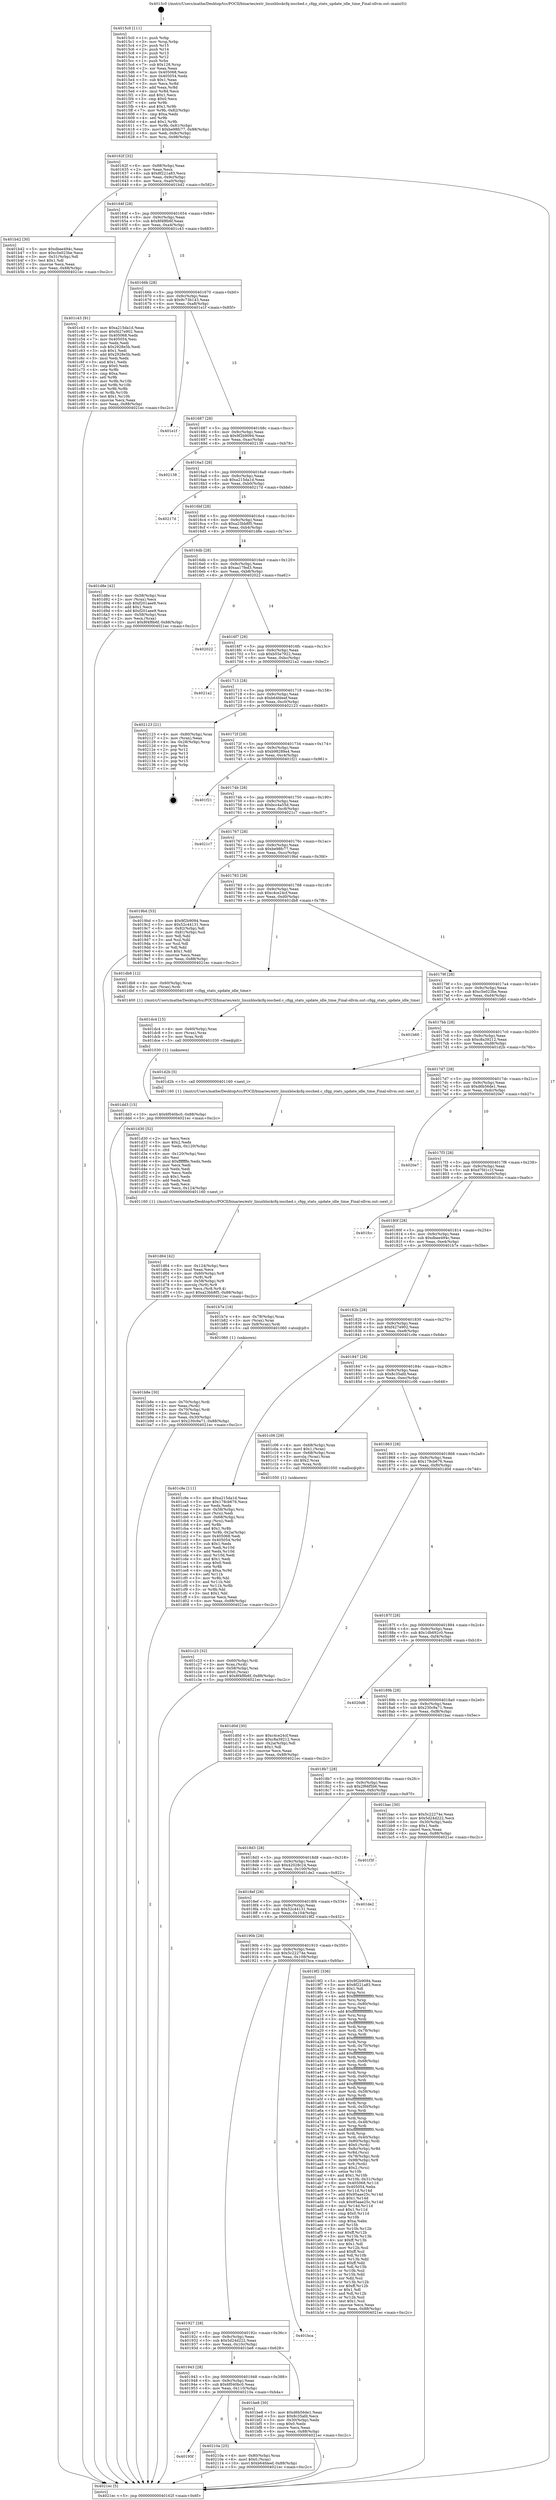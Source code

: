 digraph "0x4015c0" {
  label = "0x4015c0 (/mnt/c/Users/mathe/Desktop/tcc/POCII/binaries/extr_linuxblockcfq-iosched.c_cfqg_stats_update_idle_time_Final-ollvm.out::main(0))"
  labelloc = "t"
  node[shape=record]

  Entry [label="",width=0.3,height=0.3,shape=circle,fillcolor=black,style=filled]
  "0x40162f" [label="{
     0x40162f [32]\l
     | [instrs]\l
     &nbsp;&nbsp;0x40162f \<+6\>: mov -0x88(%rbp),%eax\l
     &nbsp;&nbsp;0x401635 \<+2\>: mov %eax,%ecx\l
     &nbsp;&nbsp;0x401637 \<+6\>: sub $0x8f221a83,%ecx\l
     &nbsp;&nbsp;0x40163d \<+6\>: mov %eax,-0x9c(%rbp)\l
     &nbsp;&nbsp;0x401643 \<+6\>: mov %ecx,-0xa0(%rbp)\l
     &nbsp;&nbsp;0x401649 \<+6\>: je 0000000000401b42 \<main+0x582\>\l
  }"]
  "0x401b42" [label="{
     0x401b42 [30]\l
     | [instrs]\l
     &nbsp;&nbsp;0x401b42 \<+5\>: mov $0xdbee494c,%eax\l
     &nbsp;&nbsp;0x401b47 \<+5\>: mov $0xc5e023be,%ecx\l
     &nbsp;&nbsp;0x401b4c \<+3\>: mov -0x31(%rbp),%dl\l
     &nbsp;&nbsp;0x401b4f \<+3\>: test $0x1,%dl\l
     &nbsp;&nbsp;0x401b52 \<+3\>: cmovne %ecx,%eax\l
     &nbsp;&nbsp;0x401b55 \<+6\>: mov %eax,-0x88(%rbp)\l
     &nbsp;&nbsp;0x401b5b \<+5\>: jmp 00000000004021ec \<main+0xc2c\>\l
  }"]
  "0x40164f" [label="{
     0x40164f [28]\l
     | [instrs]\l
     &nbsp;&nbsp;0x40164f \<+5\>: jmp 0000000000401654 \<main+0x94\>\l
     &nbsp;&nbsp;0x401654 \<+6\>: mov -0x9c(%rbp),%eax\l
     &nbsp;&nbsp;0x40165a \<+5\>: sub $0x8f4f8b6f,%eax\l
     &nbsp;&nbsp;0x40165f \<+6\>: mov %eax,-0xa4(%rbp)\l
     &nbsp;&nbsp;0x401665 \<+6\>: je 0000000000401c43 \<main+0x683\>\l
  }"]
  Exit [label="",width=0.3,height=0.3,shape=circle,fillcolor=black,style=filled,peripheries=2]
  "0x401c43" [label="{
     0x401c43 [91]\l
     | [instrs]\l
     &nbsp;&nbsp;0x401c43 \<+5\>: mov $0xa215da1d,%eax\l
     &nbsp;&nbsp;0x401c48 \<+5\>: mov $0xf427e902,%ecx\l
     &nbsp;&nbsp;0x401c4d \<+7\>: mov 0x405068,%edx\l
     &nbsp;&nbsp;0x401c54 \<+7\>: mov 0x405054,%esi\l
     &nbsp;&nbsp;0x401c5b \<+2\>: mov %edx,%edi\l
     &nbsp;&nbsp;0x401c5d \<+6\>: sub $0x2928e5b,%edi\l
     &nbsp;&nbsp;0x401c63 \<+3\>: sub $0x1,%edi\l
     &nbsp;&nbsp;0x401c66 \<+6\>: add $0x2928e5b,%edi\l
     &nbsp;&nbsp;0x401c6c \<+3\>: imul %edi,%edx\l
     &nbsp;&nbsp;0x401c6f \<+3\>: and $0x1,%edx\l
     &nbsp;&nbsp;0x401c72 \<+3\>: cmp $0x0,%edx\l
     &nbsp;&nbsp;0x401c75 \<+4\>: sete %r8b\l
     &nbsp;&nbsp;0x401c79 \<+3\>: cmp $0xa,%esi\l
     &nbsp;&nbsp;0x401c7c \<+4\>: setl %r9b\l
     &nbsp;&nbsp;0x401c80 \<+3\>: mov %r8b,%r10b\l
     &nbsp;&nbsp;0x401c83 \<+3\>: and %r9b,%r10b\l
     &nbsp;&nbsp;0x401c86 \<+3\>: xor %r9b,%r8b\l
     &nbsp;&nbsp;0x401c89 \<+3\>: or %r8b,%r10b\l
     &nbsp;&nbsp;0x401c8c \<+4\>: test $0x1,%r10b\l
     &nbsp;&nbsp;0x401c90 \<+3\>: cmovne %ecx,%eax\l
     &nbsp;&nbsp;0x401c93 \<+6\>: mov %eax,-0x88(%rbp)\l
     &nbsp;&nbsp;0x401c99 \<+5\>: jmp 00000000004021ec \<main+0xc2c\>\l
  }"]
  "0x40166b" [label="{
     0x40166b [28]\l
     | [instrs]\l
     &nbsp;&nbsp;0x40166b \<+5\>: jmp 0000000000401670 \<main+0xb0\>\l
     &nbsp;&nbsp;0x401670 \<+6\>: mov -0x9c(%rbp),%eax\l
     &nbsp;&nbsp;0x401676 \<+5\>: sub $0x9c73b143,%eax\l
     &nbsp;&nbsp;0x40167b \<+6\>: mov %eax,-0xa8(%rbp)\l
     &nbsp;&nbsp;0x401681 \<+6\>: je 0000000000401e1f \<main+0x85f\>\l
  }"]
  "0x40195f" [label="{
     0x40195f\l
  }", style=dashed]
  "0x401e1f" [label="{
     0x401e1f\l
  }", style=dashed]
  "0x401687" [label="{
     0x401687 [28]\l
     | [instrs]\l
     &nbsp;&nbsp;0x401687 \<+5\>: jmp 000000000040168c \<main+0xcc\>\l
     &nbsp;&nbsp;0x40168c \<+6\>: mov -0x9c(%rbp),%eax\l
     &nbsp;&nbsp;0x401692 \<+5\>: sub $0x9f2b9094,%eax\l
     &nbsp;&nbsp;0x401697 \<+6\>: mov %eax,-0xac(%rbp)\l
     &nbsp;&nbsp;0x40169d \<+6\>: je 0000000000402138 \<main+0xb78\>\l
  }"]
  "0x40210a" [label="{
     0x40210a [25]\l
     | [instrs]\l
     &nbsp;&nbsp;0x40210a \<+4\>: mov -0x80(%rbp),%rax\l
     &nbsp;&nbsp;0x40210e \<+6\>: movl $0x0,(%rax)\l
     &nbsp;&nbsp;0x402114 \<+10\>: movl $0xb64fdeef,-0x88(%rbp)\l
     &nbsp;&nbsp;0x40211e \<+5\>: jmp 00000000004021ec \<main+0xc2c\>\l
  }"]
  "0x402138" [label="{
     0x402138\l
  }", style=dashed]
  "0x4016a3" [label="{
     0x4016a3 [28]\l
     | [instrs]\l
     &nbsp;&nbsp;0x4016a3 \<+5\>: jmp 00000000004016a8 \<main+0xe8\>\l
     &nbsp;&nbsp;0x4016a8 \<+6\>: mov -0x9c(%rbp),%eax\l
     &nbsp;&nbsp;0x4016ae \<+5\>: sub $0xa215da1d,%eax\l
     &nbsp;&nbsp;0x4016b3 \<+6\>: mov %eax,-0xb0(%rbp)\l
     &nbsp;&nbsp;0x4016b9 \<+6\>: je 000000000040217d \<main+0xbbd\>\l
  }"]
  "0x401dd3" [label="{
     0x401dd3 [15]\l
     | [instrs]\l
     &nbsp;&nbsp;0x401dd3 \<+10\>: movl $0x6f040bc0,-0x88(%rbp)\l
     &nbsp;&nbsp;0x401ddd \<+5\>: jmp 00000000004021ec \<main+0xc2c\>\l
  }"]
  "0x40217d" [label="{
     0x40217d\l
  }", style=dashed]
  "0x4016bf" [label="{
     0x4016bf [28]\l
     | [instrs]\l
     &nbsp;&nbsp;0x4016bf \<+5\>: jmp 00000000004016c4 \<main+0x104\>\l
     &nbsp;&nbsp;0x4016c4 \<+6\>: mov -0x9c(%rbp),%eax\l
     &nbsp;&nbsp;0x4016ca \<+5\>: sub $0xa23bb8f5,%eax\l
     &nbsp;&nbsp;0x4016cf \<+6\>: mov %eax,-0xb4(%rbp)\l
     &nbsp;&nbsp;0x4016d5 \<+6\>: je 0000000000401d8e \<main+0x7ce\>\l
  }"]
  "0x401dc4" [label="{
     0x401dc4 [15]\l
     | [instrs]\l
     &nbsp;&nbsp;0x401dc4 \<+4\>: mov -0x60(%rbp),%rax\l
     &nbsp;&nbsp;0x401dc8 \<+3\>: mov (%rax),%rax\l
     &nbsp;&nbsp;0x401dcb \<+3\>: mov %rax,%rdi\l
     &nbsp;&nbsp;0x401dce \<+5\>: call 0000000000401030 \<free@plt\>\l
     | [calls]\l
     &nbsp;&nbsp;0x401030 \{1\} (unknown)\l
  }"]
  "0x401d8e" [label="{
     0x401d8e [42]\l
     | [instrs]\l
     &nbsp;&nbsp;0x401d8e \<+4\>: mov -0x58(%rbp),%rax\l
     &nbsp;&nbsp;0x401d92 \<+2\>: mov (%rax),%ecx\l
     &nbsp;&nbsp;0x401d94 \<+6\>: sub $0xf201aee9,%ecx\l
     &nbsp;&nbsp;0x401d9a \<+3\>: add $0x1,%ecx\l
     &nbsp;&nbsp;0x401d9d \<+6\>: add $0xf201aee9,%ecx\l
     &nbsp;&nbsp;0x401da3 \<+4\>: mov -0x58(%rbp),%rax\l
     &nbsp;&nbsp;0x401da7 \<+2\>: mov %ecx,(%rax)\l
     &nbsp;&nbsp;0x401da9 \<+10\>: movl $0x8f4f8b6f,-0x88(%rbp)\l
     &nbsp;&nbsp;0x401db3 \<+5\>: jmp 00000000004021ec \<main+0xc2c\>\l
  }"]
  "0x4016db" [label="{
     0x4016db [28]\l
     | [instrs]\l
     &nbsp;&nbsp;0x4016db \<+5\>: jmp 00000000004016e0 \<main+0x120\>\l
     &nbsp;&nbsp;0x4016e0 \<+6\>: mov -0x9c(%rbp),%eax\l
     &nbsp;&nbsp;0x4016e6 \<+5\>: sub $0xaa17fed3,%eax\l
     &nbsp;&nbsp;0x4016eb \<+6\>: mov %eax,-0xb8(%rbp)\l
     &nbsp;&nbsp;0x4016f1 \<+6\>: je 0000000000402022 \<main+0xa62\>\l
  }"]
  "0x401d64" [label="{
     0x401d64 [42]\l
     | [instrs]\l
     &nbsp;&nbsp;0x401d64 \<+6\>: mov -0x124(%rbp),%ecx\l
     &nbsp;&nbsp;0x401d6a \<+3\>: imul %eax,%ecx\l
     &nbsp;&nbsp;0x401d6d \<+4\>: mov -0x60(%rbp),%r8\l
     &nbsp;&nbsp;0x401d71 \<+3\>: mov (%r8),%r8\l
     &nbsp;&nbsp;0x401d74 \<+4\>: mov -0x58(%rbp),%r9\l
     &nbsp;&nbsp;0x401d78 \<+3\>: movslq (%r9),%r9\l
     &nbsp;&nbsp;0x401d7b \<+4\>: mov %ecx,(%r8,%r9,4)\l
     &nbsp;&nbsp;0x401d7f \<+10\>: movl $0xa23bb8f5,-0x88(%rbp)\l
     &nbsp;&nbsp;0x401d89 \<+5\>: jmp 00000000004021ec \<main+0xc2c\>\l
  }"]
  "0x402022" [label="{
     0x402022\l
  }", style=dashed]
  "0x4016f7" [label="{
     0x4016f7 [28]\l
     | [instrs]\l
     &nbsp;&nbsp;0x4016f7 \<+5\>: jmp 00000000004016fc \<main+0x13c\>\l
     &nbsp;&nbsp;0x4016fc \<+6\>: mov -0x9c(%rbp),%eax\l
     &nbsp;&nbsp;0x401702 \<+5\>: sub $0xb55e7922,%eax\l
     &nbsp;&nbsp;0x401707 \<+6\>: mov %eax,-0xbc(%rbp)\l
     &nbsp;&nbsp;0x40170d \<+6\>: je 00000000004021a2 \<main+0xbe2\>\l
  }"]
  "0x401d30" [label="{
     0x401d30 [52]\l
     | [instrs]\l
     &nbsp;&nbsp;0x401d30 \<+2\>: xor %ecx,%ecx\l
     &nbsp;&nbsp;0x401d32 \<+5\>: mov $0x2,%edx\l
     &nbsp;&nbsp;0x401d37 \<+6\>: mov %edx,-0x120(%rbp)\l
     &nbsp;&nbsp;0x401d3d \<+1\>: cltd\l
     &nbsp;&nbsp;0x401d3e \<+6\>: mov -0x120(%rbp),%esi\l
     &nbsp;&nbsp;0x401d44 \<+2\>: idiv %esi\l
     &nbsp;&nbsp;0x401d46 \<+6\>: imul $0xfffffffe,%edx,%edx\l
     &nbsp;&nbsp;0x401d4c \<+2\>: mov %ecx,%edi\l
     &nbsp;&nbsp;0x401d4e \<+2\>: sub %edx,%edi\l
     &nbsp;&nbsp;0x401d50 \<+2\>: mov %ecx,%edx\l
     &nbsp;&nbsp;0x401d52 \<+3\>: sub $0x1,%edx\l
     &nbsp;&nbsp;0x401d55 \<+2\>: add %edx,%edi\l
     &nbsp;&nbsp;0x401d57 \<+2\>: sub %edi,%ecx\l
     &nbsp;&nbsp;0x401d59 \<+6\>: mov %ecx,-0x124(%rbp)\l
     &nbsp;&nbsp;0x401d5f \<+5\>: call 0000000000401160 \<next_i\>\l
     | [calls]\l
     &nbsp;&nbsp;0x401160 \{1\} (/mnt/c/Users/mathe/Desktop/tcc/POCII/binaries/extr_linuxblockcfq-iosched.c_cfqg_stats_update_idle_time_Final-ollvm.out::next_i)\l
  }"]
  "0x4021a2" [label="{
     0x4021a2\l
  }", style=dashed]
  "0x401713" [label="{
     0x401713 [28]\l
     | [instrs]\l
     &nbsp;&nbsp;0x401713 \<+5\>: jmp 0000000000401718 \<main+0x158\>\l
     &nbsp;&nbsp;0x401718 \<+6\>: mov -0x9c(%rbp),%eax\l
     &nbsp;&nbsp;0x40171e \<+5\>: sub $0xb64fdeef,%eax\l
     &nbsp;&nbsp;0x401723 \<+6\>: mov %eax,-0xc0(%rbp)\l
     &nbsp;&nbsp;0x401729 \<+6\>: je 0000000000402123 \<main+0xb63\>\l
  }"]
  "0x401c23" [label="{
     0x401c23 [32]\l
     | [instrs]\l
     &nbsp;&nbsp;0x401c23 \<+4\>: mov -0x60(%rbp),%rdi\l
     &nbsp;&nbsp;0x401c27 \<+3\>: mov %rax,(%rdi)\l
     &nbsp;&nbsp;0x401c2a \<+4\>: mov -0x58(%rbp),%rax\l
     &nbsp;&nbsp;0x401c2e \<+6\>: movl $0x0,(%rax)\l
     &nbsp;&nbsp;0x401c34 \<+10\>: movl $0x8f4f8b6f,-0x88(%rbp)\l
     &nbsp;&nbsp;0x401c3e \<+5\>: jmp 00000000004021ec \<main+0xc2c\>\l
  }"]
  "0x402123" [label="{
     0x402123 [21]\l
     | [instrs]\l
     &nbsp;&nbsp;0x402123 \<+4\>: mov -0x80(%rbp),%rax\l
     &nbsp;&nbsp;0x402127 \<+2\>: mov (%rax),%eax\l
     &nbsp;&nbsp;0x402129 \<+4\>: lea -0x28(%rbp),%rsp\l
     &nbsp;&nbsp;0x40212d \<+1\>: pop %rbx\l
     &nbsp;&nbsp;0x40212e \<+2\>: pop %r12\l
     &nbsp;&nbsp;0x402130 \<+2\>: pop %r13\l
     &nbsp;&nbsp;0x402132 \<+2\>: pop %r14\l
     &nbsp;&nbsp;0x402134 \<+2\>: pop %r15\l
     &nbsp;&nbsp;0x402136 \<+1\>: pop %rbp\l
     &nbsp;&nbsp;0x402137 \<+1\>: ret\l
  }"]
  "0x40172f" [label="{
     0x40172f [28]\l
     | [instrs]\l
     &nbsp;&nbsp;0x40172f \<+5\>: jmp 0000000000401734 \<main+0x174\>\l
     &nbsp;&nbsp;0x401734 \<+6\>: mov -0x9c(%rbp),%eax\l
     &nbsp;&nbsp;0x40173a \<+5\>: sub $0xb98289a4,%eax\l
     &nbsp;&nbsp;0x40173f \<+6\>: mov %eax,-0xc4(%rbp)\l
     &nbsp;&nbsp;0x401745 \<+6\>: je 0000000000401f21 \<main+0x961\>\l
  }"]
  "0x401943" [label="{
     0x401943 [28]\l
     | [instrs]\l
     &nbsp;&nbsp;0x401943 \<+5\>: jmp 0000000000401948 \<main+0x388\>\l
     &nbsp;&nbsp;0x401948 \<+6\>: mov -0x9c(%rbp),%eax\l
     &nbsp;&nbsp;0x40194e \<+5\>: sub $0x6f040bc0,%eax\l
     &nbsp;&nbsp;0x401953 \<+6\>: mov %eax,-0x110(%rbp)\l
     &nbsp;&nbsp;0x401959 \<+6\>: je 000000000040210a \<main+0xb4a\>\l
  }"]
  "0x401f21" [label="{
     0x401f21\l
  }", style=dashed]
  "0x40174b" [label="{
     0x40174b [28]\l
     | [instrs]\l
     &nbsp;&nbsp;0x40174b \<+5\>: jmp 0000000000401750 \<main+0x190\>\l
     &nbsp;&nbsp;0x401750 \<+6\>: mov -0x9c(%rbp),%eax\l
     &nbsp;&nbsp;0x401756 \<+5\>: sub $0xbcc4a55d,%eax\l
     &nbsp;&nbsp;0x40175b \<+6\>: mov %eax,-0xc8(%rbp)\l
     &nbsp;&nbsp;0x401761 \<+6\>: je 00000000004021c7 \<main+0xc07\>\l
  }"]
  "0x401be8" [label="{
     0x401be8 [30]\l
     | [instrs]\l
     &nbsp;&nbsp;0x401be8 \<+5\>: mov $0xd6b56de1,%eax\l
     &nbsp;&nbsp;0x401bed \<+5\>: mov $0x8c35afd,%ecx\l
     &nbsp;&nbsp;0x401bf2 \<+3\>: mov -0x30(%rbp),%edx\l
     &nbsp;&nbsp;0x401bf5 \<+3\>: cmp $0x0,%edx\l
     &nbsp;&nbsp;0x401bf8 \<+3\>: cmove %ecx,%eax\l
     &nbsp;&nbsp;0x401bfb \<+6\>: mov %eax,-0x88(%rbp)\l
     &nbsp;&nbsp;0x401c01 \<+5\>: jmp 00000000004021ec \<main+0xc2c\>\l
  }"]
  "0x4021c7" [label="{
     0x4021c7\l
  }", style=dashed]
  "0x401767" [label="{
     0x401767 [28]\l
     | [instrs]\l
     &nbsp;&nbsp;0x401767 \<+5\>: jmp 000000000040176c \<main+0x1ac\>\l
     &nbsp;&nbsp;0x40176c \<+6\>: mov -0x9c(%rbp),%eax\l
     &nbsp;&nbsp;0x401772 \<+5\>: sub $0xbe98fc77,%eax\l
     &nbsp;&nbsp;0x401777 \<+6\>: mov %eax,-0xcc(%rbp)\l
     &nbsp;&nbsp;0x40177d \<+6\>: je 00000000004019bd \<main+0x3fd\>\l
  }"]
  "0x401927" [label="{
     0x401927 [28]\l
     | [instrs]\l
     &nbsp;&nbsp;0x401927 \<+5\>: jmp 000000000040192c \<main+0x36c\>\l
     &nbsp;&nbsp;0x40192c \<+6\>: mov -0x9c(%rbp),%eax\l
     &nbsp;&nbsp;0x401932 \<+5\>: sub $0x5d24d222,%eax\l
     &nbsp;&nbsp;0x401937 \<+6\>: mov %eax,-0x10c(%rbp)\l
     &nbsp;&nbsp;0x40193d \<+6\>: je 0000000000401be8 \<main+0x628\>\l
  }"]
  "0x4019bd" [label="{
     0x4019bd [53]\l
     | [instrs]\l
     &nbsp;&nbsp;0x4019bd \<+5\>: mov $0x9f2b9094,%eax\l
     &nbsp;&nbsp;0x4019c2 \<+5\>: mov $0x52c44131,%ecx\l
     &nbsp;&nbsp;0x4019c7 \<+6\>: mov -0x82(%rbp),%dl\l
     &nbsp;&nbsp;0x4019cd \<+7\>: mov -0x81(%rbp),%sil\l
     &nbsp;&nbsp;0x4019d4 \<+3\>: mov %dl,%dil\l
     &nbsp;&nbsp;0x4019d7 \<+3\>: and %sil,%dil\l
     &nbsp;&nbsp;0x4019da \<+3\>: xor %sil,%dl\l
     &nbsp;&nbsp;0x4019dd \<+3\>: or %dl,%dil\l
     &nbsp;&nbsp;0x4019e0 \<+4\>: test $0x1,%dil\l
     &nbsp;&nbsp;0x4019e4 \<+3\>: cmovne %ecx,%eax\l
     &nbsp;&nbsp;0x4019e7 \<+6\>: mov %eax,-0x88(%rbp)\l
     &nbsp;&nbsp;0x4019ed \<+5\>: jmp 00000000004021ec \<main+0xc2c\>\l
  }"]
  "0x401783" [label="{
     0x401783 [28]\l
     | [instrs]\l
     &nbsp;&nbsp;0x401783 \<+5\>: jmp 0000000000401788 \<main+0x1c8\>\l
     &nbsp;&nbsp;0x401788 \<+6\>: mov -0x9c(%rbp),%eax\l
     &nbsp;&nbsp;0x40178e \<+5\>: sub $0xc4ce24cf,%eax\l
     &nbsp;&nbsp;0x401793 \<+6\>: mov %eax,-0xd0(%rbp)\l
     &nbsp;&nbsp;0x401799 \<+6\>: je 0000000000401db8 \<main+0x7f8\>\l
  }"]
  "0x4021ec" [label="{
     0x4021ec [5]\l
     | [instrs]\l
     &nbsp;&nbsp;0x4021ec \<+5\>: jmp 000000000040162f \<main+0x6f\>\l
  }"]
  "0x4015c0" [label="{
     0x4015c0 [111]\l
     | [instrs]\l
     &nbsp;&nbsp;0x4015c0 \<+1\>: push %rbp\l
     &nbsp;&nbsp;0x4015c1 \<+3\>: mov %rsp,%rbp\l
     &nbsp;&nbsp;0x4015c4 \<+2\>: push %r15\l
     &nbsp;&nbsp;0x4015c6 \<+2\>: push %r14\l
     &nbsp;&nbsp;0x4015c8 \<+2\>: push %r13\l
     &nbsp;&nbsp;0x4015ca \<+2\>: push %r12\l
     &nbsp;&nbsp;0x4015cc \<+1\>: push %rbx\l
     &nbsp;&nbsp;0x4015cd \<+7\>: sub $0x128,%rsp\l
     &nbsp;&nbsp;0x4015d4 \<+2\>: xor %eax,%eax\l
     &nbsp;&nbsp;0x4015d6 \<+7\>: mov 0x405068,%ecx\l
     &nbsp;&nbsp;0x4015dd \<+7\>: mov 0x405054,%edx\l
     &nbsp;&nbsp;0x4015e4 \<+3\>: sub $0x1,%eax\l
     &nbsp;&nbsp;0x4015e7 \<+3\>: mov %ecx,%r8d\l
     &nbsp;&nbsp;0x4015ea \<+3\>: add %eax,%r8d\l
     &nbsp;&nbsp;0x4015ed \<+4\>: imul %r8d,%ecx\l
     &nbsp;&nbsp;0x4015f1 \<+3\>: and $0x1,%ecx\l
     &nbsp;&nbsp;0x4015f4 \<+3\>: cmp $0x0,%ecx\l
     &nbsp;&nbsp;0x4015f7 \<+4\>: sete %r9b\l
     &nbsp;&nbsp;0x4015fb \<+4\>: and $0x1,%r9b\l
     &nbsp;&nbsp;0x4015ff \<+7\>: mov %r9b,-0x82(%rbp)\l
     &nbsp;&nbsp;0x401606 \<+3\>: cmp $0xa,%edx\l
     &nbsp;&nbsp;0x401609 \<+4\>: setl %r9b\l
     &nbsp;&nbsp;0x40160d \<+4\>: and $0x1,%r9b\l
     &nbsp;&nbsp;0x401611 \<+7\>: mov %r9b,-0x81(%rbp)\l
     &nbsp;&nbsp;0x401618 \<+10\>: movl $0xbe98fc77,-0x88(%rbp)\l
     &nbsp;&nbsp;0x401622 \<+6\>: mov %edi,-0x8c(%rbp)\l
     &nbsp;&nbsp;0x401628 \<+7\>: mov %rsi,-0x98(%rbp)\l
  }"]
  "0x401bca" [label="{
     0x401bca\l
  }", style=dashed]
  "0x401db8" [label="{
     0x401db8 [12]\l
     | [instrs]\l
     &nbsp;&nbsp;0x401db8 \<+4\>: mov -0x60(%rbp),%rax\l
     &nbsp;&nbsp;0x401dbc \<+3\>: mov (%rax),%rdi\l
     &nbsp;&nbsp;0x401dbf \<+5\>: call 0000000000401400 \<cfqg_stats_update_idle_time\>\l
     | [calls]\l
     &nbsp;&nbsp;0x401400 \{1\} (/mnt/c/Users/mathe/Desktop/tcc/POCII/binaries/extr_linuxblockcfq-iosched.c_cfqg_stats_update_idle_time_Final-ollvm.out::cfqg_stats_update_idle_time)\l
  }"]
  "0x40179f" [label="{
     0x40179f [28]\l
     | [instrs]\l
     &nbsp;&nbsp;0x40179f \<+5\>: jmp 00000000004017a4 \<main+0x1e4\>\l
     &nbsp;&nbsp;0x4017a4 \<+6\>: mov -0x9c(%rbp),%eax\l
     &nbsp;&nbsp;0x4017aa \<+5\>: sub $0xc5e023be,%eax\l
     &nbsp;&nbsp;0x4017af \<+6\>: mov %eax,-0xd4(%rbp)\l
     &nbsp;&nbsp;0x4017b5 \<+6\>: je 0000000000401b60 \<main+0x5a0\>\l
  }"]
  "0x401b8e" [label="{
     0x401b8e [30]\l
     | [instrs]\l
     &nbsp;&nbsp;0x401b8e \<+4\>: mov -0x70(%rbp),%rdi\l
     &nbsp;&nbsp;0x401b92 \<+2\>: mov %eax,(%rdi)\l
     &nbsp;&nbsp;0x401b94 \<+4\>: mov -0x70(%rbp),%rdi\l
     &nbsp;&nbsp;0x401b98 \<+2\>: mov (%rdi),%eax\l
     &nbsp;&nbsp;0x401b9a \<+3\>: mov %eax,-0x30(%rbp)\l
     &nbsp;&nbsp;0x401b9d \<+10\>: movl $0x230c9a71,-0x88(%rbp)\l
     &nbsp;&nbsp;0x401ba7 \<+5\>: jmp 00000000004021ec \<main+0xc2c\>\l
  }"]
  "0x401b60" [label="{
     0x401b60\l
  }", style=dashed]
  "0x4017bb" [label="{
     0x4017bb [28]\l
     | [instrs]\l
     &nbsp;&nbsp;0x4017bb \<+5\>: jmp 00000000004017c0 \<main+0x200\>\l
     &nbsp;&nbsp;0x4017c0 \<+6\>: mov -0x9c(%rbp),%eax\l
     &nbsp;&nbsp;0x4017c6 \<+5\>: sub $0xc8a39212,%eax\l
     &nbsp;&nbsp;0x4017cb \<+6\>: mov %eax,-0xd8(%rbp)\l
     &nbsp;&nbsp;0x4017d1 \<+6\>: je 0000000000401d2b \<main+0x76b\>\l
  }"]
  "0x40190b" [label="{
     0x40190b [28]\l
     | [instrs]\l
     &nbsp;&nbsp;0x40190b \<+5\>: jmp 0000000000401910 \<main+0x350\>\l
     &nbsp;&nbsp;0x401910 \<+6\>: mov -0x9c(%rbp),%eax\l
     &nbsp;&nbsp;0x401916 \<+5\>: sub $0x5c22274e,%eax\l
     &nbsp;&nbsp;0x40191b \<+6\>: mov %eax,-0x108(%rbp)\l
     &nbsp;&nbsp;0x401921 \<+6\>: je 0000000000401bca \<main+0x60a\>\l
  }"]
  "0x401d2b" [label="{
     0x401d2b [5]\l
     | [instrs]\l
     &nbsp;&nbsp;0x401d2b \<+5\>: call 0000000000401160 \<next_i\>\l
     | [calls]\l
     &nbsp;&nbsp;0x401160 \{1\} (/mnt/c/Users/mathe/Desktop/tcc/POCII/binaries/extr_linuxblockcfq-iosched.c_cfqg_stats_update_idle_time_Final-ollvm.out::next_i)\l
  }"]
  "0x4017d7" [label="{
     0x4017d7 [28]\l
     | [instrs]\l
     &nbsp;&nbsp;0x4017d7 \<+5\>: jmp 00000000004017dc \<main+0x21c\>\l
     &nbsp;&nbsp;0x4017dc \<+6\>: mov -0x9c(%rbp),%eax\l
     &nbsp;&nbsp;0x4017e2 \<+5\>: sub $0xd6b56de1,%eax\l
     &nbsp;&nbsp;0x4017e7 \<+6\>: mov %eax,-0xdc(%rbp)\l
     &nbsp;&nbsp;0x4017ed \<+6\>: je 00000000004020e7 \<main+0xb27\>\l
  }"]
  "0x4019f2" [label="{
     0x4019f2 [336]\l
     | [instrs]\l
     &nbsp;&nbsp;0x4019f2 \<+5\>: mov $0x9f2b9094,%eax\l
     &nbsp;&nbsp;0x4019f7 \<+5\>: mov $0x8f221a83,%ecx\l
     &nbsp;&nbsp;0x4019fc \<+2\>: mov $0x1,%dl\l
     &nbsp;&nbsp;0x4019fe \<+3\>: mov %rsp,%rsi\l
     &nbsp;&nbsp;0x401a01 \<+4\>: add $0xfffffffffffffff0,%rsi\l
     &nbsp;&nbsp;0x401a05 \<+3\>: mov %rsi,%rsp\l
     &nbsp;&nbsp;0x401a08 \<+4\>: mov %rsi,-0x80(%rbp)\l
     &nbsp;&nbsp;0x401a0c \<+3\>: mov %rsp,%rsi\l
     &nbsp;&nbsp;0x401a0f \<+4\>: add $0xfffffffffffffff0,%rsi\l
     &nbsp;&nbsp;0x401a13 \<+3\>: mov %rsi,%rsp\l
     &nbsp;&nbsp;0x401a16 \<+3\>: mov %rsp,%rdi\l
     &nbsp;&nbsp;0x401a19 \<+4\>: add $0xfffffffffffffff0,%rdi\l
     &nbsp;&nbsp;0x401a1d \<+3\>: mov %rdi,%rsp\l
     &nbsp;&nbsp;0x401a20 \<+4\>: mov %rdi,-0x78(%rbp)\l
     &nbsp;&nbsp;0x401a24 \<+3\>: mov %rsp,%rdi\l
     &nbsp;&nbsp;0x401a27 \<+4\>: add $0xfffffffffffffff0,%rdi\l
     &nbsp;&nbsp;0x401a2b \<+3\>: mov %rdi,%rsp\l
     &nbsp;&nbsp;0x401a2e \<+4\>: mov %rdi,-0x70(%rbp)\l
     &nbsp;&nbsp;0x401a32 \<+3\>: mov %rsp,%rdi\l
     &nbsp;&nbsp;0x401a35 \<+4\>: add $0xfffffffffffffff0,%rdi\l
     &nbsp;&nbsp;0x401a39 \<+3\>: mov %rdi,%rsp\l
     &nbsp;&nbsp;0x401a3c \<+4\>: mov %rdi,-0x68(%rbp)\l
     &nbsp;&nbsp;0x401a40 \<+3\>: mov %rsp,%rdi\l
     &nbsp;&nbsp;0x401a43 \<+4\>: add $0xfffffffffffffff0,%rdi\l
     &nbsp;&nbsp;0x401a47 \<+3\>: mov %rdi,%rsp\l
     &nbsp;&nbsp;0x401a4a \<+4\>: mov %rdi,-0x60(%rbp)\l
     &nbsp;&nbsp;0x401a4e \<+3\>: mov %rsp,%rdi\l
     &nbsp;&nbsp;0x401a51 \<+4\>: add $0xfffffffffffffff0,%rdi\l
     &nbsp;&nbsp;0x401a55 \<+3\>: mov %rdi,%rsp\l
     &nbsp;&nbsp;0x401a58 \<+4\>: mov %rdi,-0x58(%rbp)\l
     &nbsp;&nbsp;0x401a5c \<+3\>: mov %rsp,%rdi\l
     &nbsp;&nbsp;0x401a5f \<+4\>: add $0xfffffffffffffff0,%rdi\l
     &nbsp;&nbsp;0x401a63 \<+3\>: mov %rdi,%rsp\l
     &nbsp;&nbsp;0x401a66 \<+4\>: mov %rdi,-0x50(%rbp)\l
     &nbsp;&nbsp;0x401a6a \<+3\>: mov %rsp,%rdi\l
     &nbsp;&nbsp;0x401a6d \<+4\>: add $0xfffffffffffffff0,%rdi\l
     &nbsp;&nbsp;0x401a71 \<+3\>: mov %rdi,%rsp\l
     &nbsp;&nbsp;0x401a74 \<+4\>: mov %rdi,-0x48(%rbp)\l
     &nbsp;&nbsp;0x401a78 \<+3\>: mov %rsp,%rdi\l
     &nbsp;&nbsp;0x401a7b \<+4\>: add $0xfffffffffffffff0,%rdi\l
     &nbsp;&nbsp;0x401a7f \<+3\>: mov %rdi,%rsp\l
     &nbsp;&nbsp;0x401a82 \<+4\>: mov %rdi,-0x40(%rbp)\l
     &nbsp;&nbsp;0x401a86 \<+4\>: mov -0x80(%rbp),%rdi\l
     &nbsp;&nbsp;0x401a8a \<+6\>: movl $0x0,(%rdi)\l
     &nbsp;&nbsp;0x401a90 \<+7\>: mov -0x8c(%rbp),%r8d\l
     &nbsp;&nbsp;0x401a97 \<+3\>: mov %r8d,(%rsi)\l
     &nbsp;&nbsp;0x401a9a \<+4\>: mov -0x78(%rbp),%rdi\l
     &nbsp;&nbsp;0x401a9e \<+7\>: mov -0x98(%rbp),%r9\l
     &nbsp;&nbsp;0x401aa5 \<+3\>: mov %r9,(%rdi)\l
     &nbsp;&nbsp;0x401aa8 \<+3\>: cmpl $0x2,(%rsi)\l
     &nbsp;&nbsp;0x401aab \<+4\>: setne %r10b\l
     &nbsp;&nbsp;0x401aaf \<+4\>: and $0x1,%r10b\l
     &nbsp;&nbsp;0x401ab3 \<+4\>: mov %r10b,-0x31(%rbp)\l
     &nbsp;&nbsp;0x401ab7 \<+8\>: mov 0x405068,%r11d\l
     &nbsp;&nbsp;0x401abf \<+7\>: mov 0x405054,%ebx\l
     &nbsp;&nbsp;0x401ac6 \<+3\>: mov %r11d,%r14d\l
     &nbsp;&nbsp;0x401ac9 \<+7\>: add $0x95aae25c,%r14d\l
     &nbsp;&nbsp;0x401ad0 \<+4\>: sub $0x1,%r14d\l
     &nbsp;&nbsp;0x401ad4 \<+7\>: sub $0x95aae25c,%r14d\l
     &nbsp;&nbsp;0x401adb \<+4\>: imul %r14d,%r11d\l
     &nbsp;&nbsp;0x401adf \<+4\>: and $0x1,%r11d\l
     &nbsp;&nbsp;0x401ae3 \<+4\>: cmp $0x0,%r11d\l
     &nbsp;&nbsp;0x401ae7 \<+4\>: sete %r10b\l
     &nbsp;&nbsp;0x401aeb \<+3\>: cmp $0xa,%ebx\l
     &nbsp;&nbsp;0x401aee \<+4\>: setl %r15b\l
     &nbsp;&nbsp;0x401af2 \<+3\>: mov %r10b,%r12b\l
     &nbsp;&nbsp;0x401af5 \<+4\>: xor $0xff,%r12b\l
     &nbsp;&nbsp;0x401af9 \<+3\>: mov %r15b,%r13b\l
     &nbsp;&nbsp;0x401afc \<+4\>: xor $0xff,%r13b\l
     &nbsp;&nbsp;0x401b00 \<+3\>: xor $0x1,%dl\l
     &nbsp;&nbsp;0x401b03 \<+3\>: mov %r12b,%sil\l
     &nbsp;&nbsp;0x401b06 \<+4\>: and $0xff,%sil\l
     &nbsp;&nbsp;0x401b0a \<+3\>: and %dl,%r10b\l
     &nbsp;&nbsp;0x401b0d \<+3\>: mov %r13b,%dil\l
     &nbsp;&nbsp;0x401b10 \<+4\>: and $0xff,%dil\l
     &nbsp;&nbsp;0x401b14 \<+3\>: and %dl,%r15b\l
     &nbsp;&nbsp;0x401b17 \<+3\>: or %r10b,%sil\l
     &nbsp;&nbsp;0x401b1a \<+3\>: or %r15b,%dil\l
     &nbsp;&nbsp;0x401b1d \<+3\>: xor %dil,%sil\l
     &nbsp;&nbsp;0x401b20 \<+3\>: or %r13b,%r12b\l
     &nbsp;&nbsp;0x401b23 \<+4\>: xor $0xff,%r12b\l
     &nbsp;&nbsp;0x401b27 \<+3\>: or $0x1,%dl\l
     &nbsp;&nbsp;0x401b2a \<+3\>: and %dl,%r12b\l
     &nbsp;&nbsp;0x401b2d \<+3\>: or %r12b,%sil\l
     &nbsp;&nbsp;0x401b30 \<+4\>: test $0x1,%sil\l
     &nbsp;&nbsp;0x401b34 \<+3\>: cmovne %ecx,%eax\l
     &nbsp;&nbsp;0x401b37 \<+6\>: mov %eax,-0x88(%rbp)\l
     &nbsp;&nbsp;0x401b3d \<+5\>: jmp 00000000004021ec \<main+0xc2c\>\l
  }"]
  "0x4020e7" [label="{
     0x4020e7\l
  }", style=dashed]
  "0x4017f3" [label="{
     0x4017f3 [28]\l
     | [instrs]\l
     &nbsp;&nbsp;0x4017f3 \<+5\>: jmp 00000000004017f8 \<main+0x238\>\l
     &nbsp;&nbsp;0x4017f8 \<+6\>: mov -0x9c(%rbp),%eax\l
     &nbsp;&nbsp;0x4017fe \<+5\>: sub $0xd7fd1c1f,%eax\l
     &nbsp;&nbsp;0x401803 \<+6\>: mov %eax,-0xe0(%rbp)\l
     &nbsp;&nbsp;0x401809 \<+6\>: je 0000000000401fcc \<main+0xa0c\>\l
  }"]
  "0x4018ef" [label="{
     0x4018ef [28]\l
     | [instrs]\l
     &nbsp;&nbsp;0x4018ef \<+5\>: jmp 00000000004018f4 \<main+0x334\>\l
     &nbsp;&nbsp;0x4018f4 \<+6\>: mov -0x9c(%rbp),%eax\l
     &nbsp;&nbsp;0x4018fa \<+5\>: sub $0x52c44131,%eax\l
     &nbsp;&nbsp;0x4018ff \<+6\>: mov %eax,-0x104(%rbp)\l
     &nbsp;&nbsp;0x401905 \<+6\>: je 00000000004019f2 \<main+0x432\>\l
  }"]
  "0x401fcc" [label="{
     0x401fcc\l
  }", style=dashed]
  "0x40180f" [label="{
     0x40180f [28]\l
     | [instrs]\l
     &nbsp;&nbsp;0x40180f \<+5\>: jmp 0000000000401814 \<main+0x254\>\l
     &nbsp;&nbsp;0x401814 \<+6\>: mov -0x9c(%rbp),%eax\l
     &nbsp;&nbsp;0x40181a \<+5\>: sub $0xdbee494c,%eax\l
     &nbsp;&nbsp;0x40181f \<+6\>: mov %eax,-0xe4(%rbp)\l
     &nbsp;&nbsp;0x401825 \<+6\>: je 0000000000401b7e \<main+0x5be\>\l
  }"]
  "0x401de2" [label="{
     0x401de2\l
  }", style=dashed]
  "0x401b7e" [label="{
     0x401b7e [16]\l
     | [instrs]\l
     &nbsp;&nbsp;0x401b7e \<+4\>: mov -0x78(%rbp),%rax\l
     &nbsp;&nbsp;0x401b82 \<+3\>: mov (%rax),%rax\l
     &nbsp;&nbsp;0x401b85 \<+4\>: mov 0x8(%rax),%rdi\l
     &nbsp;&nbsp;0x401b89 \<+5\>: call 0000000000401060 \<atoi@plt\>\l
     | [calls]\l
     &nbsp;&nbsp;0x401060 \{1\} (unknown)\l
  }"]
  "0x40182b" [label="{
     0x40182b [28]\l
     | [instrs]\l
     &nbsp;&nbsp;0x40182b \<+5\>: jmp 0000000000401830 \<main+0x270\>\l
     &nbsp;&nbsp;0x401830 \<+6\>: mov -0x9c(%rbp),%eax\l
     &nbsp;&nbsp;0x401836 \<+5\>: sub $0xf427e902,%eax\l
     &nbsp;&nbsp;0x40183b \<+6\>: mov %eax,-0xe8(%rbp)\l
     &nbsp;&nbsp;0x401841 \<+6\>: je 0000000000401c9e \<main+0x6de\>\l
  }"]
  "0x4018d3" [label="{
     0x4018d3 [28]\l
     | [instrs]\l
     &nbsp;&nbsp;0x4018d3 \<+5\>: jmp 00000000004018d8 \<main+0x318\>\l
     &nbsp;&nbsp;0x4018d8 \<+6\>: mov -0x9c(%rbp),%eax\l
     &nbsp;&nbsp;0x4018de \<+5\>: sub $0x42028c24,%eax\l
     &nbsp;&nbsp;0x4018e3 \<+6\>: mov %eax,-0x100(%rbp)\l
     &nbsp;&nbsp;0x4018e9 \<+6\>: je 0000000000401de2 \<main+0x822\>\l
  }"]
  "0x401c9e" [label="{
     0x401c9e [111]\l
     | [instrs]\l
     &nbsp;&nbsp;0x401c9e \<+5\>: mov $0xa215da1d,%eax\l
     &nbsp;&nbsp;0x401ca3 \<+5\>: mov $0x178cb676,%ecx\l
     &nbsp;&nbsp;0x401ca8 \<+2\>: xor %edx,%edx\l
     &nbsp;&nbsp;0x401caa \<+4\>: mov -0x58(%rbp),%rsi\l
     &nbsp;&nbsp;0x401cae \<+2\>: mov (%rsi),%edi\l
     &nbsp;&nbsp;0x401cb0 \<+4\>: mov -0x68(%rbp),%rsi\l
     &nbsp;&nbsp;0x401cb4 \<+2\>: cmp (%rsi),%edi\l
     &nbsp;&nbsp;0x401cb6 \<+4\>: setl %r8b\l
     &nbsp;&nbsp;0x401cba \<+4\>: and $0x1,%r8b\l
     &nbsp;&nbsp;0x401cbe \<+4\>: mov %r8b,-0x2a(%rbp)\l
     &nbsp;&nbsp;0x401cc2 \<+7\>: mov 0x405068,%edi\l
     &nbsp;&nbsp;0x401cc9 \<+8\>: mov 0x405054,%r9d\l
     &nbsp;&nbsp;0x401cd1 \<+3\>: sub $0x1,%edx\l
     &nbsp;&nbsp;0x401cd4 \<+3\>: mov %edi,%r10d\l
     &nbsp;&nbsp;0x401cd7 \<+3\>: add %edx,%r10d\l
     &nbsp;&nbsp;0x401cda \<+4\>: imul %r10d,%edi\l
     &nbsp;&nbsp;0x401cde \<+3\>: and $0x1,%edi\l
     &nbsp;&nbsp;0x401ce1 \<+3\>: cmp $0x0,%edi\l
     &nbsp;&nbsp;0x401ce4 \<+4\>: sete %r8b\l
     &nbsp;&nbsp;0x401ce8 \<+4\>: cmp $0xa,%r9d\l
     &nbsp;&nbsp;0x401cec \<+4\>: setl %r11b\l
     &nbsp;&nbsp;0x401cf0 \<+3\>: mov %r8b,%bl\l
     &nbsp;&nbsp;0x401cf3 \<+3\>: and %r11b,%bl\l
     &nbsp;&nbsp;0x401cf6 \<+3\>: xor %r11b,%r8b\l
     &nbsp;&nbsp;0x401cf9 \<+3\>: or %r8b,%bl\l
     &nbsp;&nbsp;0x401cfc \<+3\>: test $0x1,%bl\l
     &nbsp;&nbsp;0x401cff \<+3\>: cmovne %ecx,%eax\l
     &nbsp;&nbsp;0x401d02 \<+6\>: mov %eax,-0x88(%rbp)\l
     &nbsp;&nbsp;0x401d08 \<+5\>: jmp 00000000004021ec \<main+0xc2c\>\l
  }"]
  "0x401847" [label="{
     0x401847 [28]\l
     | [instrs]\l
     &nbsp;&nbsp;0x401847 \<+5\>: jmp 000000000040184c \<main+0x28c\>\l
     &nbsp;&nbsp;0x40184c \<+6\>: mov -0x9c(%rbp),%eax\l
     &nbsp;&nbsp;0x401852 \<+5\>: sub $0x8c35afd,%eax\l
     &nbsp;&nbsp;0x401857 \<+6\>: mov %eax,-0xec(%rbp)\l
     &nbsp;&nbsp;0x40185d \<+6\>: je 0000000000401c06 \<main+0x646\>\l
  }"]
  "0x401f3f" [label="{
     0x401f3f\l
  }", style=dashed]
  "0x401c06" [label="{
     0x401c06 [29]\l
     | [instrs]\l
     &nbsp;&nbsp;0x401c06 \<+4\>: mov -0x68(%rbp),%rax\l
     &nbsp;&nbsp;0x401c0a \<+6\>: movl $0x1,(%rax)\l
     &nbsp;&nbsp;0x401c10 \<+4\>: mov -0x68(%rbp),%rax\l
     &nbsp;&nbsp;0x401c14 \<+3\>: movslq (%rax),%rax\l
     &nbsp;&nbsp;0x401c17 \<+4\>: shl $0x2,%rax\l
     &nbsp;&nbsp;0x401c1b \<+3\>: mov %rax,%rdi\l
     &nbsp;&nbsp;0x401c1e \<+5\>: call 0000000000401050 \<malloc@plt\>\l
     | [calls]\l
     &nbsp;&nbsp;0x401050 \{1\} (unknown)\l
  }"]
  "0x401863" [label="{
     0x401863 [28]\l
     | [instrs]\l
     &nbsp;&nbsp;0x401863 \<+5\>: jmp 0000000000401868 \<main+0x2a8\>\l
     &nbsp;&nbsp;0x401868 \<+6\>: mov -0x9c(%rbp),%eax\l
     &nbsp;&nbsp;0x40186e \<+5\>: sub $0x178cb676,%eax\l
     &nbsp;&nbsp;0x401873 \<+6\>: mov %eax,-0xf0(%rbp)\l
     &nbsp;&nbsp;0x401879 \<+6\>: je 0000000000401d0d \<main+0x74d\>\l
  }"]
  "0x4018b7" [label="{
     0x4018b7 [28]\l
     | [instrs]\l
     &nbsp;&nbsp;0x4018b7 \<+5\>: jmp 00000000004018bc \<main+0x2fc\>\l
     &nbsp;&nbsp;0x4018bc \<+6\>: mov -0x9c(%rbp),%eax\l
     &nbsp;&nbsp;0x4018c2 \<+5\>: sub $0x2f66f5b6,%eax\l
     &nbsp;&nbsp;0x4018c7 \<+6\>: mov %eax,-0xfc(%rbp)\l
     &nbsp;&nbsp;0x4018cd \<+6\>: je 0000000000401f3f \<main+0x97f\>\l
  }"]
  "0x401d0d" [label="{
     0x401d0d [30]\l
     | [instrs]\l
     &nbsp;&nbsp;0x401d0d \<+5\>: mov $0xc4ce24cf,%eax\l
     &nbsp;&nbsp;0x401d12 \<+5\>: mov $0xc8a39212,%ecx\l
     &nbsp;&nbsp;0x401d17 \<+3\>: mov -0x2a(%rbp),%dl\l
     &nbsp;&nbsp;0x401d1a \<+3\>: test $0x1,%dl\l
     &nbsp;&nbsp;0x401d1d \<+3\>: cmovne %ecx,%eax\l
     &nbsp;&nbsp;0x401d20 \<+6\>: mov %eax,-0x88(%rbp)\l
     &nbsp;&nbsp;0x401d26 \<+5\>: jmp 00000000004021ec \<main+0xc2c\>\l
  }"]
  "0x40187f" [label="{
     0x40187f [28]\l
     | [instrs]\l
     &nbsp;&nbsp;0x40187f \<+5\>: jmp 0000000000401884 \<main+0x2c4\>\l
     &nbsp;&nbsp;0x401884 \<+6\>: mov -0x9c(%rbp),%eax\l
     &nbsp;&nbsp;0x40188a \<+5\>: sub $0x1db692c0,%eax\l
     &nbsp;&nbsp;0x40188f \<+6\>: mov %eax,-0xf4(%rbp)\l
     &nbsp;&nbsp;0x401895 \<+6\>: je 00000000004020d8 \<main+0xb18\>\l
  }"]
  "0x401bac" [label="{
     0x401bac [30]\l
     | [instrs]\l
     &nbsp;&nbsp;0x401bac \<+5\>: mov $0x5c22274e,%eax\l
     &nbsp;&nbsp;0x401bb1 \<+5\>: mov $0x5d24d222,%ecx\l
     &nbsp;&nbsp;0x401bb6 \<+3\>: mov -0x30(%rbp),%edx\l
     &nbsp;&nbsp;0x401bb9 \<+3\>: cmp $0x1,%edx\l
     &nbsp;&nbsp;0x401bbc \<+3\>: cmovl %ecx,%eax\l
     &nbsp;&nbsp;0x401bbf \<+6\>: mov %eax,-0x88(%rbp)\l
     &nbsp;&nbsp;0x401bc5 \<+5\>: jmp 00000000004021ec \<main+0xc2c\>\l
  }"]
  "0x4020d8" [label="{
     0x4020d8\l
  }", style=dashed]
  "0x40189b" [label="{
     0x40189b [28]\l
     | [instrs]\l
     &nbsp;&nbsp;0x40189b \<+5\>: jmp 00000000004018a0 \<main+0x2e0\>\l
     &nbsp;&nbsp;0x4018a0 \<+6\>: mov -0x9c(%rbp),%eax\l
     &nbsp;&nbsp;0x4018a6 \<+5\>: sub $0x230c9a71,%eax\l
     &nbsp;&nbsp;0x4018ab \<+6\>: mov %eax,-0xf8(%rbp)\l
     &nbsp;&nbsp;0x4018b1 \<+6\>: je 0000000000401bac \<main+0x5ec\>\l
  }"]
  Entry -> "0x4015c0" [label=" 1"]
  "0x40162f" -> "0x401b42" [label=" 1"]
  "0x40162f" -> "0x40164f" [label=" 17"]
  "0x402123" -> Exit [label=" 1"]
  "0x40164f" -> "0x401c43" [label=" 2"]
  "0x40164f" -> "0x40166b" [label=" 15"]
  "0x40210a" -> "0x4021ec" [label=" 1"]
  "0x40166b" -> "0x401e1f" [label=" 0"]
  "0x40166b" -> "0x401687" [label=" 15"]
  "0x401943" -> "0x40195f" [label=" 0"]
  "0x401687" -> "0x402138" [label=" 0"]
  "0x401687" -> "0x4016a3" [label=" 15"]
  "0x401943" -> "0x40210a" [label=" 1"]
  "0x4016a3" -> "0x40217d" [label=" 0"]
  "0x4016a3" -> "0x4016bf" [label=" 15"]
  "0x401dd3" -> "0x4021ec" [label=" 1"]
  "0x4016bf" -> "0x401d8e" [label=" 1"]
  "0x4016bf" -> "0x4016db" [label=" 14"]
  "0x401dc4" -> "0x401dd3" [label=" 1"]
  "0x4016db" -> "0x402022" [label=" 0"]
  "0x4016db" -> "0x4016f7" [label=" 14"]
  "0x401db8" -> "0x401dc4" [label=" 1"]
  "0x4016f7" -> "0x4021a2" [label=" 0"]
  "0x4016f7" -> "0x401713" [label=" 14"]
  "0x401d8e" -> "0x4021ec" [label=" 1"]
  "0x401713" -> "0x402123" [label=" 1"]
  "0x401713" -> "0x40172f" [label=" 13"]
  "0x401d64" -> "0x4021ec" [label=" 1"]
  "0x40172f" -> "0x401f21" [label=" 0"]
  "0x40172f" -> "0x40174b" [label=" 13"]
  "0x401d30" -> "0x401d64" [label=" 1"]
  "0x40174b" -> "0x4021c7" [label=" 0"]
  "0x40174b" -> "0x401767" [label=" 13"]
  "0x401d2b" -> "0x401d30" [label=" 1"]
  "0x401767" -> "0x4019bd" [label=" 1"]
  "0x401767" -> "0x401783" [label=" 12"]
  "0x4019bd" -> "0x4021ec" [label=" 1"]
  "0x4015c0" -> "0x40162f" [label=" 1"]
  "0x4021ec" -> "0x40162f" [label=" 17"]
  "0x401c9e" -> "0x4021ec" [label=" 2"]
  "0x401783" -> "0x401db8" [label=" 1"]
  "0x401783" -> "0x40179f" [label=" 11"]
  "0x401c43" -> "0x4021ec" [label=" 2"]
  "0x40179f" -> "0x401b60" [label=" 0"]
  "0x40179f" -> "0x4017bb" [label=" 11"]
  "0x401c06" -> "0x401c23" [label=" 1"]
  "0x4017bb" -> "0x401d2b" [label=" 1"]
  "0x4017bb" -> "0x4017d7" [label=" 10"]
  "0x401927" -> "0x401943" [label=" 1"]
  "0x4017d7" -> "0x4020e7" [label=" 0"]
  "0x4017d7" -> "0x4017f3" [label=" 10"]
  "0x401927" -> "0x401be8" [label=" 1"]
  "0x4017f3" -> "0x401fcc" [label=" 0"]
  "0x4017f3" -> "0x40180f" [label=" 10"]
  "0x40190b" -> "0x401927" [label=" 2"]
  "0x40180f" -> "0x401b7e" [label=" 1"]
  "0x40180f" -> "0x40182b" [label=" 9"]
  "0x40190b" -> "0x401bca" [label=" 0"]
  "0x40182b" -> "0x401c9e" [label=" 2"]
  "0x40182b" -> "0x401847" [label=" 7"]
  "0x401bac" -> "0x4021ec" [label=" 1"]
  "0x401847" -> "0x401c06" [label=" 1"]
  "0x401847" -> "0x401863" [label=" 6"]
  "0x401b8e" -> "0x4021ec" [label=" 1"]
  "0x401863" -> "0x401d0d" [label=" 2"]
  "0x401863" -> "0x40187f" [label=" 4"]
  "0x401b42" -> "0x4021ec" [label=" 1"]
  "0x40187f" -> "0x4020d8" [label=" 0"]
  "0x40187f" -> "0x40189b" [label=" 4"]
  "0x4019f2" -> "0x4021ec" [label=" 1"]
  "0x40189b" -> "0x401bac" [label=" 1"]
  "0x40189b" -> "0x4018b7" [label=" 3"]
  "0x401b7e" -> "0x401b8e" [label=" 1"]
  "0x4018b7" -> "0x401f3f" [label=" 0"]
  "0x4018b7" -> "0x4018d3" [label=" 3"]
  "0x401c23" -> "0x4021ec" [label=" 1"]
  "0x4018d3" -> "0x401de2" [label=" 0"]
  "0x4018d3" -> "0x4018ef" [label=" 3"]
  "0x401d0d" -> "0x4021ec" [label=" 2"]
  "0x4018ef" -> "0x4019f2" [label=" 1"]
  "0x4018ef" -> "0x40190b" [label=" 2"]
  "0x401be8" -> "0x4021ec" [label=" 1"]
}
